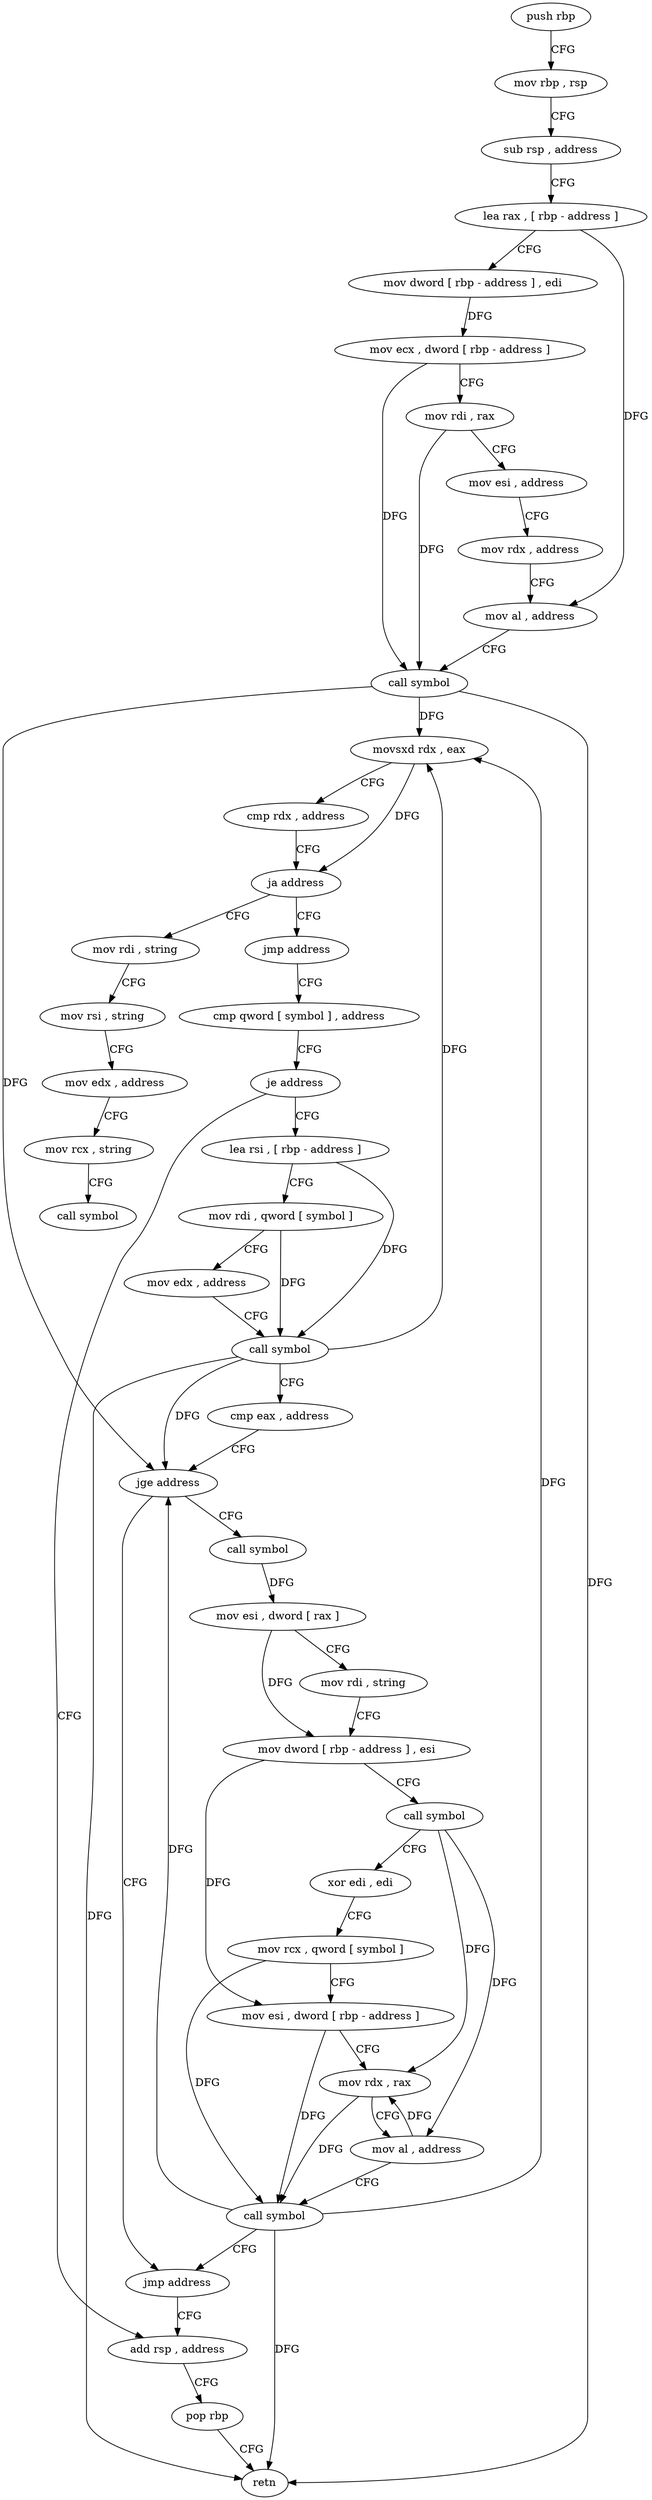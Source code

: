 digraph "func" {
"4215024" [label = "push rbp" ]
"4215025" [label = "mov rbp , rsp" ]
"4215028" [label = "sub rsp , address" ]
"4215032" [label = "lea rax , [ rbp - address ]" ]
"4215036" [label = "mov dword [ rbp - address ] , edi" ]
"4215039" [label = "mov ecx , dword [ rbp - address ]" ]
"4215042" [label = "mov rdi , rax" ]
"4215045" [label = "mov esi , address" ]
"4215050" [label = "mov rdx , address" ]
"4215060" [label = "mov al , address" ]
"4215062" [label = "call symbol" ]
"4215067" [label = "movsxd rdx , eax" ]
"4215070" [label = "cmp rdx , address" ]
"4215074" [label = "ja address" ]
"4215085" [label = "mov rdi , string" ]
"4215080" [label = "jmp address" ]
"4215095" [label = "mov rsi , string" ]
"4215105" [label = "mov edx , address" ]
"4215110" [label = "mov rcx , string" ]
"4215120" [label = "call symbol" ]
"4215125" [label = "cmp qword [ symbol ] , address" ]
"4215134" [label = "je address" ]
"4215224" [label = "add rsp , address" ]
"4215140" [label = "lea rsi , [ rbp - address ]" ]
"4215228" [label = "pop rbp" ]
"4215229" [label = "retn" ]
"4215144" [label = "mov rdi , qword [ symbol ]" ]
"4215152" [label = "mov edx , address" ]
"4215157" [label = "call symbol" ]
"4215162" [label = "cmp eax , address" ]
"4215165" [label = "jge address" ]
"4215219" [label = "jmp address" ]
"4215171" [label = "call symbol" ]
"4215176" [label = "mov esi , dword [ rax ]" ]
"4215178" [label = "mov rdi , string" ]
"4215188" [label = "mov dword [ rbp - address ] , esi" ]
"4215191" [label = "call symbol" ]
"4215196" [label = "xor edi , edi" ]
"4215198" [label = "mov rcx , qword [ symbol ]" ]
"4215206" [label = "mov esi , dword [ rbp - address ]" ]
"4215209" [label = "mov rdx , rax" ]
"4215212" [label = "mov al , address" ]
"4215214" [label = "call symbol" ]
"4215024" -> "4215025" [ label = "CFG" ]
"4215025" -> "4215028" [ label = "CFG" ]
"4215028" -> "4215032" [ label = "CFG" ]
"4215032" -> "4215036" [ label = "CFG" ]
"4215032" -> "4215060" [ label = "DFG" ]
"4215036" -> "4215039" [ label = "DFG" ]
"4215039" -> "4215042" [ label = "CFG" ]
"4215039" -> "4215062" [ label = "DFG" ]
"4215042" -> "4215045" [ label = "CFG" ]
"4215042" -> "4215062" [ label = "DFG" ]
"4215045" -> "4215050" [ label = "CFG" ]
"4215050" -> "4215060" [ label = "CFG" ]
"4215060" -> "4215062" [ label = "CFG" ]
"4215062" -> "4215067" [ label = "DFG" ]
"4215062" -> "4215229" [ label = "DFG" ]
"4215062" -> "4215165" [ label = "DFG" ]
"4215067" -> "4215070" [ label = "CFG" ]
"4215067" -> "4215074" [ label = "DFG" ]
"4215070" -> "4215074" [ label = "CFG" ]
"4215074" -> "4215085" [ label = "CFG" ]
"4215074" -> "4215080" [ label = "CFG" ]
"4215085" -> "4215095" [ label = "CFG" ]
"4215080" -> "4215125" [ label = "CFG" ]
"4215095" -> "4215105" [ label = "CFG" ]
"4215105" -> "4215110" [ label = "CFG" ]
"4215110" -> "4215120" [ label = "CFG" ]
"4215125" -> "4215134" [ label = "CFG" ]
"4215134" -> "4215224" [ label = "CFG" ]
"4215134" -> "4215140" [ label = "CFG" ]
"4215224" -> "4215228" [ label = "CFG" ]
"4215140" -> "4215144" [ label = "CFG" ]
"4215140" -> "4215157" [ label = "DFG" ]
"4215228" -> "4215229" [ label = "CFG" ]
"4215144" -> "4215152" [ label = "CFG" ]
"4215144" -> "4215157" [ label = "DFG" ]
"4215152" -> "4215157" [ label = "CFG" ]
"4215157" -> "4215162" [ label = "CFG" ]
"4215157" -> "4215067" [ label = "DFG" ]
"4215157" -> "4215229" [ label = "DFG" ]
"4215157" -> "4215165" [ label = "DFG" ]
"4215162" -> "4215165" [ label = "CFG" ]
"4215165" -> "4215219" [ label = "CFG" ]
"4215165" -> "4215171" [ label = "CFG" ]
"4215219" -> "4215224" [ label = "CFG" ]
"4215171" -> "4215176" [ label = "DFG" ]
"4215176" -> "4215178" [ label = "CFG" ]
"4215176" -> "4215188" [ label = "DFG" ]
"4215178" -> "4215188" [ label = "CFG" ]
"4215188" -> "4215191" [ label = "CFG" ]
"4215188" -> "4215206" [ label = "DFG" ]
"4215191" -> "4215196" [ label = "CFG" ]
"4215191" -> "4215209" [ label = "DFG" ]
"4215191" -> "4215212" [ label = "DFG" ]
"4215196" -> "4215198" [ label = "CFG" ]
"4215198" -> "4215206" [ label = "CFG" ]
"4215198" -> "4215214" [ label = "DFG" ]
"4215206" -> "4215209" [ label = "CFG" ]
"4215206" -> "4215214" [ label = "DFG" ]
"4215209" -> "4215212" [ label = "CFG" ]
"4215209" -> "4215214" [ label = "DFG" ]
"4215212" -> "4215214" [ label = "CFG" ]
"4215212" -> "4215209" [ label = "DFG" ]
"4215214" -> "4215219" [ label = "CFG" ]
"4215214" -> "4215067" [ label = "DFG" ]
"4215214" -> "4215165" [ label = "DFG" ]
"4215214" -> "4215229" [ label = "DFG" ]
}
